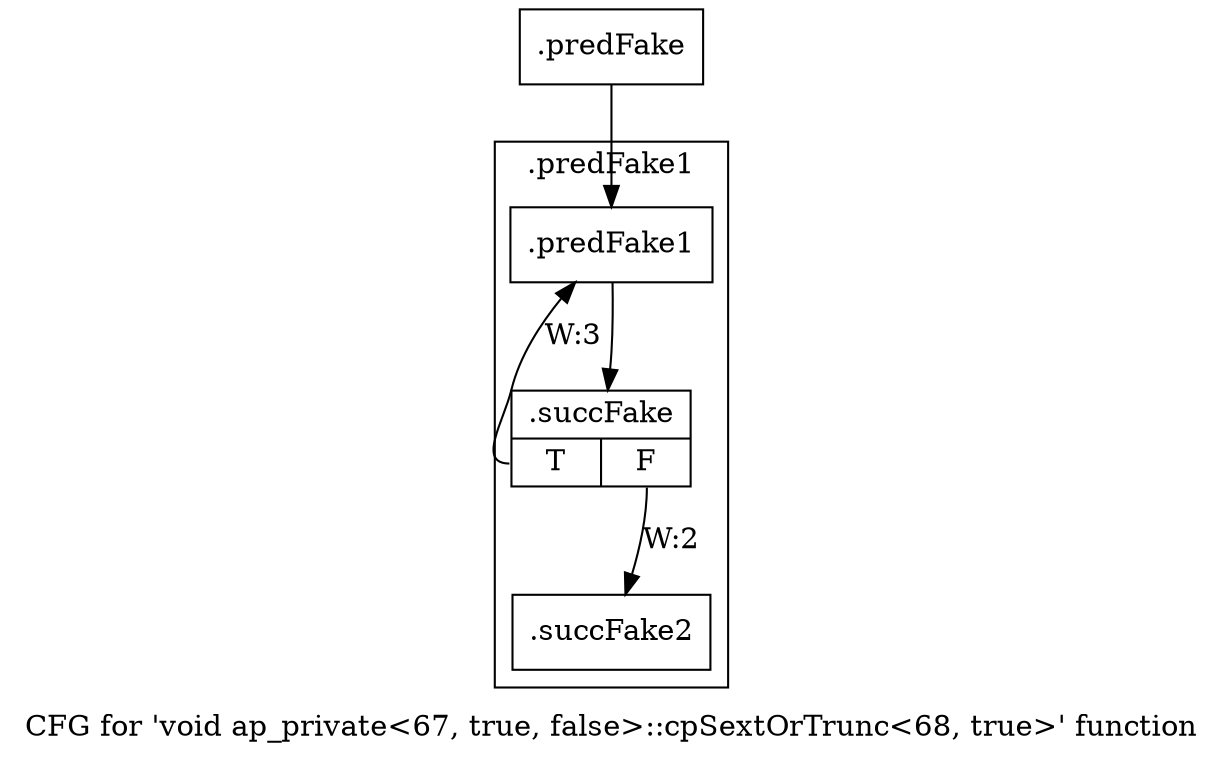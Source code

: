 digraph "CFG for 'void ap_private\<67, true, false\>::cpSextOrTrunc\<68, true\>' function" {
	label="CFG for 'void ap_private\<67, true, false\>::cpSextOrTrunc\<68, true\>' function";

	Node0x5f17400 [shape=record,filename="",linenumber="",label="{.predFake}"];
	Node0x5f17400 -> Node0x5f17980[ callList="" memoryops="" filename="/mnt/xilinx/Vitis_HLS/2021.2/include/etc/ap_private.h" execusionnum="1"];
	Node0x62f8540 [shape=record,filename="/mnt/xilinx/Vitis_HLS/2021.2/include/etc/ap_private.h",linenumber="5518",label="{.succFake2}"];
subgraph cluster_0 {
	label=".predFake1";
	tripcount="2";
	invocationtime="1";

	Node0x5f17980 [shape=record,filename="/mnt/xilinx/Vitis_HLS/2021.2/include/etc/ap_private.h",linenumber="5515",label="{.predFake1}"];
	Node0x5f17980 -> Node0x62f8490[ callList="" memoryops="" filename="/mnt/xilinx/Vitis_HLS/2021.2/include/etc/ap_private.h" execusionnum="3"];
	Node0x62f8490 [shape=record,filename="/mnt/xilinx/Vitis_HLS/2021.2/include/etc/ap_private.h",linenumber="5515",label="{.succFake|{<s0>T|<s1>F}}"];
	Node0x62f8490:s0 -> Node0x5f17980[label="W:3" callList="" memoryops="" filename="/mnt/xilinx/Vitis_HLS/2021.2/include/etc/ap_private.h" execusionnum="2"];
	Node0x62f8490:s1 -> Node0x62f8540[label="W:2" callList="" memoryops="" filename="/mnt/xilinx/Vitis_HLS/2021.2/include/etc/ap_private.h" execusionnum="1"];
}
}
